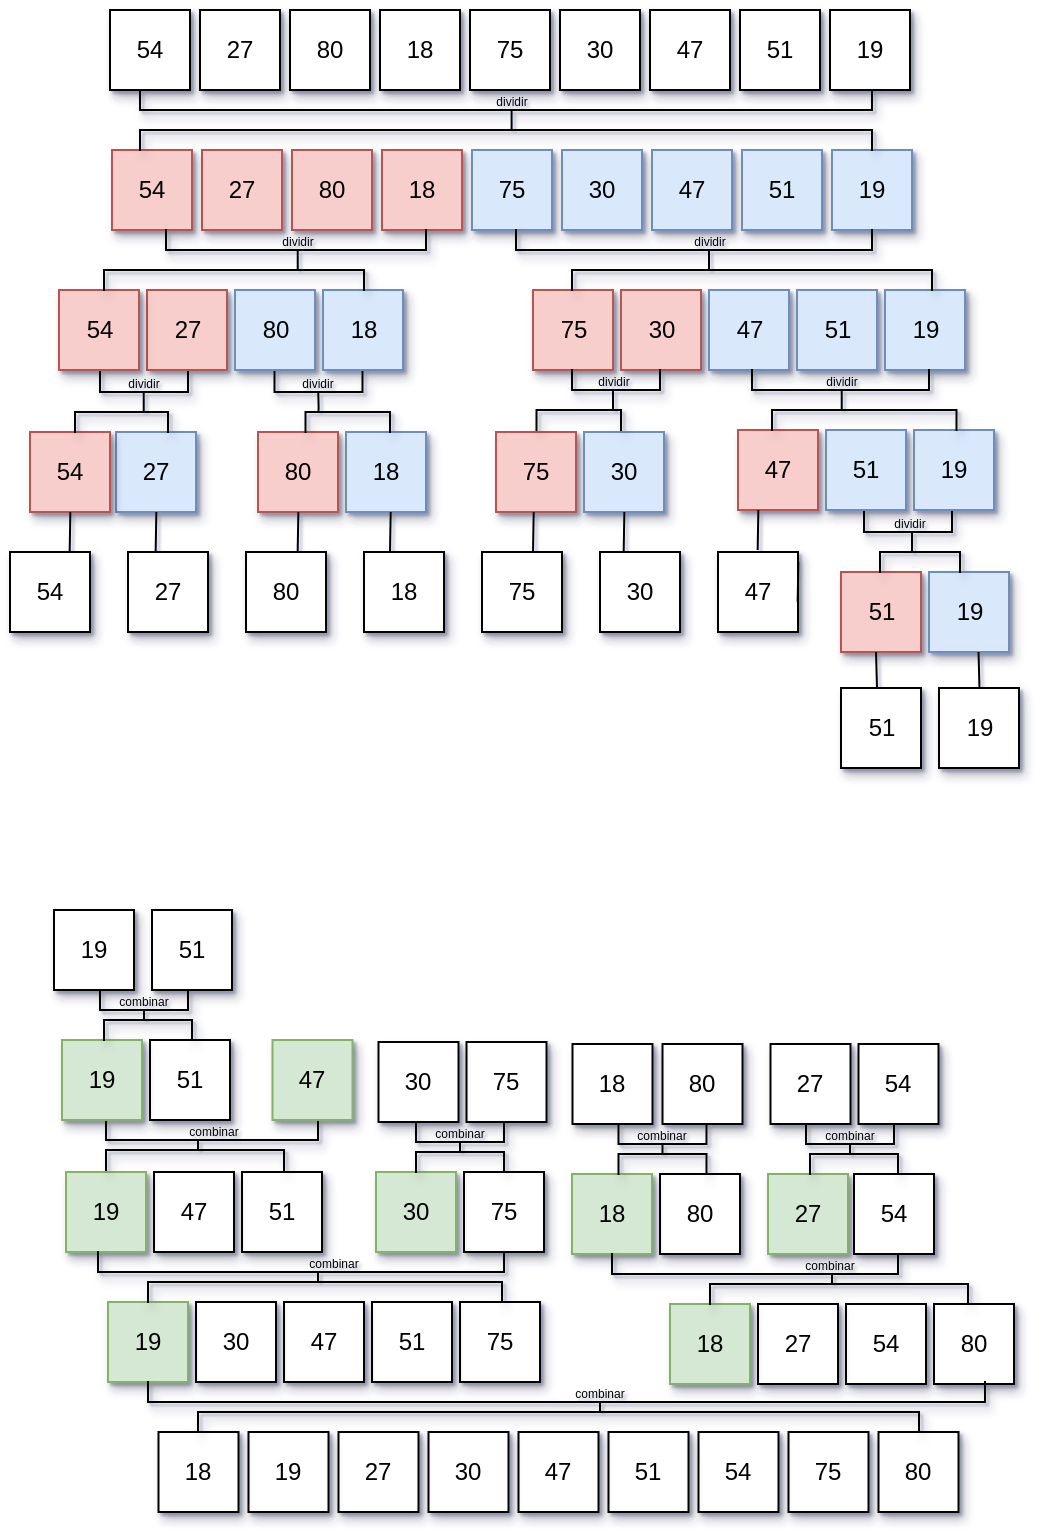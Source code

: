 <mxfile version="13.6.3" type="onedrive"><diagram id="eJiJbxk8GtWKBRoOW6E6" name="Page-1"><mxGraphModel dx="687" dy="248" grid="0" gridSize="10" guides="1" tooltips="1" connect="1" arrows="1" fold="1" page="1" pageScale="1" pageWidth="827" pageHeight="1169" math="0" shadow="1"><root><mxCell id="0"/><mxCell id="1" parent="0"/><mxCell id="0lOVkaO_61f6Fo2c_ZBi-198" value="" style="shape=partialRectangle;whiteSpace=wrap;html=1;bottom=1;right=1;left=1;top=0;fillColor=none;routingCenterX=-0.5;shadow=1;" vertex="1" parent="1"><mxGeometry x="187" y="615" width="106" height="10" as="geometry"/></mxCell><mxCell id="0lOVkaO_61f6Fo2c_ZBi-1" value="27" style="whiteSpace=wrap;html=1;aspect=fixed;fillColor=#f8cecc;strokeColor=#b85450;shadow=1;" vertex="1" parent="1"><mxGeometry x="235" y="130" width="40" height="40" as="geometry"/></mxCell><mxCell id="0lOVkaO_61f6Fo2c_ZBi-2" value="54" style="whiteSpace=wrap;html=1;aspect=fixed;fillColor=#f8cecc;strokeColor=#b85450;shadow=1;" vertex="1" parent="1"><mxGeometry x="190" y="130" width="40" height="40" as="geometry"/></mxCell><mxCell id="0lOVkaO_61f6Fo2c_ZBi-3" value="80" style="whiteSpace=wrap;html=1;aspect=fixed;fillColor=#f8cecc;strokeColor=#b85450;shadow=1;" vertex="1" parent="1"><mxGeometry x="280" y="130" width="40" height="40" as="geometry"/></mxCell><mxCell id="0lOVkaO_61f6Fo2c_ZBi-4" value="18" style="whiteSpace=wrap;html=1;aspect=fixed;fillColor=#f8cecc;strokeColor=#b85450;shadow=1;" vertex="1" parent="1"><mxGeometry x="325" y="130" width="40" height="40" as="geometry"/></mxCell><mxCell id="0lOVkaO_61f6Fo2c_ZBi-5" value="75" style="whiteSpace=wrap;html=1;aspect=fixed;fillColor=#dae8fc;strokeColor=#6c8ebf;shadow=1;" vertex="1" parent="1"><mxGeometry x="370" y="130" width="40" height="40" as="geometry"/></mxCell><mxCell id="0lOVkaO_61f6Fo2c_ZBi-6" value="30" style="whiteSpace=wrap;html=1;aspect=fixed;fillColor=#dae8fc;strokeColor=#6c8ebf;shadow=1;" vertex="1" parent="1"><mxGeometry x="415" y="130" width="40" height="40" as="geometry"/></mxCell><mxCell id="0lOVkaO_61f6Fo2c_ZBi-7" value="47" style="whiteSpace=wrap;html=1;aspect=fixed;fillColor=#dae8fc;strokeColor=#6c8ebf;shadow=1;" vertex="1" parent="1"><mxGeometry x="460" y="130" width="40" height="40" as="geometry"/></mxCell><mxCell id="0lOVkaO_61f6Fo2c_ZBi-8" value="51" style="whiteSpace=wrap;html=1;aspect=fixed;fillColor=#dae8fc;strokeColor=#6c8ebf;shadow=1;" vertex="1" parent="1"><mxGeometry x="505" y="130" width="40" height="40" as="geometry"/></mxCell><mxCell id="0lOVkaO_61f6Fo2c_ZBi-9" value="19" style="whiteSpace=wrap;html=1;aspect=fixed;fillColor=#dae8fc;strokeColor=#6c8ebf;shadow=1;" vertex="1" parent="1"><mxGeometry x="550" y="130" width="40" height="40" as="geometry"/></mxCell><mxCell id="0lOVkaO_61f6Fo2c_ZBi-11" value="27" style="whiteSpace=wrap;html=1;aspect=fixed;fillColor=#f8cecc;strokeColor=#b85450;shadow=1;" vertex="1" parent="1"><mxGeometry x="207.5" y="200" width="40" height="40" as="geometry"/></mxCell><mxCell id="0lOVkaO_61f6Fo2c_ZBi-12" value="54" style="whiteSpace=wrap;html=1;aspect=fixed;fillColor=#f8cecc;strokeColor=#b85450;shadow=1;" vertex="1" parent="1"><mxGeometry x="163.5" y="200" width="40" height="40" as="geometry"/></mxCell><mxCell id="0lOVkaO_61f6Fo2c_ZBi-13" value="80" style="whiteSpace=wrap;html=1;aspect=fixed;fillColor=#dae8fc;strokeColor=#6c8ebf;shadow=1;" vertex="1" parent="1"><mxGeometry x="251.5" y="200" width="40" height="40" as="geometry"/></mxCell><mxCell id="0lOVkaO_61f6Fo2c_ZBi-14" value="18" style="whiteSpace=wrap;html=1;aspect=fixed;fillColor=#dae8fc;strokeColor=#6c8ebf;shadow=1;" vertex="1" parent="1"><mxGeometry x="295.5" y="200" width="40" height="40" as="geometry"/></mxCell><mxCell id="0lOVkaO_61f6Fo2c_ZBi-15" value="75" style="whiteSpace=wrap;html=1;aspect=fixed;fillColor=#f8cecc;strokeColor=#b85450;shadow=1;" vertex="1" parent="1"><mxGeometry x="400.5" y="200" width="40" height="40" as="geometry"/></mxCell><mxCell id="0lOVkaO_61f6Fo2c_ZBi-16" value="30" style="whiteSpace=wrap;html=1;aspect=fixed;fillColor=#f8cecc;strokeColor=#b85450;shadow=1;" vertex="1" parent="1"><mxGeometry x="444.5" y="200" width="40" height="40" as="geometry"/></mxCell><mxCell id="0lOVkaO_61f6Fo2c_ZBi-17" value="47" style="whiteSpace=wrap;html=1;aspect=fixed;fillColor=#dae8fc;strokeColor=#6c8ebf;shadow=1;" vertex="1" parent="1"><mxGeometry x="488.5" y="200" width="40" height="40" as="geometry"/></mxCell><mxCell id="0lOVkaO_61f6Fo2c_ZBi-18" value="51" style="whiteSpace=wrap;html=1;aspect=fixed;fillColor=#dae8fc;strokeColor=#6c8ebf;shadow=1;" vertex="1" parent="1"><mxGeometry x="532.5" y="200" width="40" height="40" as="geometry"/></mxCell><mxCell id="0lOVkaO_61f6Fo2c_ZBi-19" value="19" style="whiteSpace=wrap;html=1;aspect=fixed;fillColor=#dae8fc;strokeColor=#6c8ebf;shadow=1;" vertex="1" parent="1"><mxGeometry x="576.5" y="200" width="40" height="40" as="geometry"/></mxCell><mxCell id="0lOVkaO_61f6Fo2c_ZBi-20" value="27" style="whiteSpace=wrap;html=1;aspect=fixed;fillColor=#dae8fc;strokeColor=#6c8ebf;shadow=1;" vertex="1" parent="1"><mxGeometry x="192" y="271" width="40" height="40" as="geometry"/></mxCell><mxCell id="0lOVkaO_61f6Fo2c_ZBi-21" value="54" style="whiteSpace=wrap;html=1;aspect=fixed;fillColor=#f8cecc;strokeColor=#b85450;shadow=1;" vertex="1" parent="1"><mxGeometry x="149" y="271" width="40" height="40" as="geometry"/></mxCell><mxCell id="0lOVkaO_61f6Fo2c_ZBi-22" value="80" style="whiteSpace=wrap;html=1;aspect=fixed;fillColor=#f8cecc;strokeColor=#b85450;shadow=1;" vertex="1" parent="1"><mxGeometry x="263" y="271" width="40" height="40" as="geometry"/></mxCell><mxCell id="0lOVkaO_61f6Fo2c_ZBi-23" value="18" style="whiteSpace=wrap;html=1;aspect=fixed;fillColor=#dae8fc;strokeColor=#6c8ebf;shadow=1;" vertex="1" parent="1"><mxGeometry x="307" y="271" width="40" height="40" as="geometry"/></mxCell><mxCell id="0lOVkaO_61f6Fo2c_ZBi-24" value="75" style="whiteSpace=wrap;html=1;aspect=fixed;fillColor=#f8cecc;strokeColor=#b85450;shadow=1;" vertex="1" parent="1"><mxGeometry x="382" y="271" width="40" height="40" as="geometry"/></mxCell><mxCell id="0lOVkaO_61f6Fo2c_ZBi-25" value="30" style="whiteSpace=wrap;html=1;aspect=fixed;fillColor=#dae8fc;strokeColor=#6c8ebf;shadow=1;" vertex="1" parent="1"><mxGeometry x="426" y="271" width="40" height="40" as="geometry"/></mxCell><mxCell id="0lOVkaO_61f6Fo2c_ZBi-31" value="47" style="whiteSpace=wrap;html=1;aspect=fixed;fillColor=#f8cecc;strokeColor=#b85450;shadow=1;" vertex="1" parent="1"><mxGeometry x="503" y="270" width="40" height="40" as="geometry"/></mxCell><mxCell id="0lOVkaO_61f6Fo2c_ZBi-32" value="51" style="whiteSpace=wrap;html=1;aspect=fixed;fillColor=#dae8fc;strokeColor=#6c8ebf;shadow=1;" vertex="1" parent="1"><mxGeometry x="547" y="270" width="40" height="40" as="geometry"/></mxCell><mxCell id="0lOVkaO_61f6Fo2c_ZBi-33" value="19" style="whiteSpace=wrap;html=1;aspect=fixed;fillColor=#dae8fc;strokeColor=#6c8ebf;shadow=1;" vertex="1" parent="1"><mxGeometry x="591" y="270" width="40" height="40" as="geometry"/></mxCell><mxCell id="0lOVkaO_61f6Fo2c_ZBi-34" value="27" style="whiteSpace=wrap;html=1;aspect=fixed;shadow=1;" vertex="1" parent="1"><mxGeometry x="198" y="331" width="40" height="40" as="geometry"/></mxCell><mxCell id="0lOVkaO_61f6Fo2c_ZBi-35" value="54" style="whiteSpace=wrap;html=1;aspect=fixed;shadow=1;" vertex="1" parent="1"><mxGeometry x="139" y="331" width="40" height="40" as="geometry"/></mxCell><mxCell id="0lOVkaO_61f6Fo2c_ZBi-36" value="80" style="whiteSpace=wrap;html=1;aspect=fixed;shadow=1;" vertex="1" parent="1"><mxGeometry x="257" y="331" width="40" height="40" as="geometry"/></mxCell><mxCell id="0lOVkaO_61f6Fo2c_ZBi-37" value="18" style="whiteSpace=wrap;html=1;aspect=fixed;shadow=1;" vertex="1" parent="1"><mxGeometry x="316" y="331" width="40" height="40" as="geometry"/></mxCell><mxCell id="0lOVkaO_61f6Fo2c_ZBi-38" value="75" style="whiteSpace=wrap;html=1;aspect=fixed;shadow=1;" vertex="1" parent="1"><mxGeometry x="375" y="331" width="40" height="40" as="geometry"/></mxCell><mxCell id="0lOVkaO_61f6Fo2c_ZBi-39" value="30" style="whiteSpace=wrap;html=1;aspect=fixed;shadow=1;" vertex="1" parent="1"><mxGeometry x="434" y="331" width="40" height="40" as="geometry"/></mxCell><mxCell id="0lOVkaO_61f6Fo2c_ZBi-40" value="47" style="whiteSpace=wrap;html=1;aspect=fixed;shadow=1;" vertex="1" parent="1"><mxGeometry x="493" y="331" width="40" height="40" as="geometry"/></mxCell><mxCell id="0lOVkaO_61f6Fo2c_ZBi-41" value="51" style="whiteSpace=wrap;html=1;aspect=fixed;fillColor=#f8cecc;strokeColor=#b85450;shadow=1;" vertex="1" parent="1"><mxGeometry x="554.5" y="341" width="40" height="40" as="geometry"/></mxCell><mxCell id="0lOVkaO_61f6Fo2c_ZBi-42" value="19" style="whiteSpace=wrap;html=1;aspect=fixed;fillColor=#dae8fc;strokeColor=#6c8ebf;shadow=1;" vertex="1" parent="1"><mxGeometry x="598.5" y="341" width="40" height="40" as="geometry"/></mxCell><mxCell id="0lOVkaO_61f6Fo2c_ZBi-43" value="51" style="whiteSpace=wrap;html=1;aspect=fixed;shadow=1;" vertex="1" parent="1"><mxGeometry x="554.5" y="399" width="40" height="40" as="geometry"/></mxCell><mxCell id="0lOVkaO_61f6Fo2c_ZBi-44" value="19" style="whiteSpace=wrap;html=1;aspect=fixed;shadow=1;" vertex="1" parent="1"><mxGeometry x="603.5" y="399" width="40" height="40" as="geometry"/></mxCell><mxCell id="0lOVkaO_61f6Fo2c_ZBi-45" value="27" style="whiteSpace=wrap;html=1;aspect=fixed;shadow=1;" vertex="1" parent="1"><mxGeometry x="234" y="60" width="40" height="40" as="geometry"/></mxCell><mxCell id="0lOVkaO_61f6Fo2c_ZBi-46" value="54" style="whiteSpace=wrap;html=1;aspect=fixed;shadow=1;" vertex="1" parent="1"><mxGeometry x="189" y="60" width="40" height="40" as="geometry"/></mxCell><mxCell id="0lOVkaO_61f6Fo2c_ZBi-47" value="80" style="whiteSpace=wrap;html=1;aspect=fixed;shadow=1;" vertex="1" parent="1"><mxGeometry x="279" y="60" width="40" height="40" as="geometry"/></mxCell><mxCell id="0lOVkaO_61f6Fo2c_ZBi-48" value="18" style="whiteSpace=wrap;html=1;aspect=fixed;shadow=1;" vertex="1" parent="1"><mxGeometry x="324" y="60" width="40" height="40" as="geometry"/></mxCell><mxCell id="0lOVkaO_61f6Fo2c_ZBi-49" value="75" style="whiteSpace=wrap;html=1;aspect=fixed;shadow=1;" vertex="1" parent="1"><mxGeometry x="369" y="60" width="40" height="40" as="geometry"/></mxCell><mxCell id="0lOVkaO_61f6Fo2c_ZBi-50" value="30" style="whiteSpace=wrap;html=1;aspect=fixed;shadow=1;" vertex="1" parent="1"><mxGeometry x="414" y="60" width="40" height="40" as="geometry"/></mxCell><mxCell id="0lOVkaO_61f6Fo2c_ZBi-51" value="47" style="whiteSpace=wrap;html=1;aspect=fixed;shadow=1;" vertex="1" parent="1"><mxGeometry x="459" y="60" width="40" height="40" as="geometry"/></mxCell><mxCell id="0lOVkaO_61f6Fo2c_ZBi-52" value="51" style="whiteSpace=wrap;html=1;aspect=fixed;shadow=1;" vertex="1" parent="1"><mxGeometry x="504" y="60" width="40" height="40" as="geometry"/></mxCell><mxCell id="0lOVkaO_61f6Fo2c_ZBi-53" value="19" style="whiteSpace=wrap;html=1;aspect=fixed;shadow=1;" vertex="1" parent="1"><mxGeometry x="549" y="60" width="40" height="40" as="geometry"/></mxCell><mxCell id="0lOVkaO_61f6Fo2c_ZBi-54" value="" style="shape=partialRectangle;whiteSpace=wrap;html=1;bottom=1;right=1;left=1;top=0;fillColor=none;routingCenterX=-0.5;shadow=1;" vertex="1" parent="1"><mxGeometry x="217" y="170" width="130" height="10" as="geometry"/></mxCell><mxCell id="0lOVkaO_61f6Fo2c_ZBi-55" value="" style="shape=partialRectangle;whiteSpace=wrap;html=1;bottom=1;right=1;left=1;top=0;fillColor=none;routingCenterX=-0.5;shadow=1;direction=west;" vertex="1" parent="1"><mxGeometry x="186" y="190" width="130" height="10" as="geometry"/></mxCell><mxCell id="0lOVkaO_61f6Fo2c_ZBi-56" value="" style="shape=partialRectangle;whiteSpace=wrap;html=1;bottom=1;right=1;left=1;top=0;fillColor=none;routingCenterX=-0.5;shadow=1;" vertex="1" parent="1"><mxGeometry x="392" y="170" width="178" height="10" as="geometry"/></mxCell><mxCell id="0lOVkaO_61f6Fo2c_ZBi-57" value="" style="shape=partialRectangle;whiteSpace=wrap;html=1;bottom=1;right=1;left=1;top=0;fillColor=none;routingCenterX=-0.5;shadow=1;direction=west;" vertex="1" parent="1"><mxGeometry x="420" y="190" width="180" height="10" as="geometry"/></mxCell><mxCell id="0lOVkaO_61f6Fo2c_ZBi-58" value="" style="shape=partialRectangle;whiteSpace=wrap;html=1;bottom=1;right=1;left=1;top=0;fillColor=none;routingCenterX=-0.5;shadow=1;" vertex="1" parent="1"><mxGeometry x="184" y="241" width="44" height="10" as="geometry"/></mxCell><mxCell id="0lOVkaO_61f6Fo2c_ZBi-59" value="" style="shape=partialRectangle;whiteSpace=wrap;html=1;bottom=1;right=1;left=1;top=0;fillColor=none;routingCenterX=-0.5;shadow=1;direction=west;" vertex="1" parent="1"><mxGeometry x="171.5" y="261" width="46.5" height="10" as="geometry"/></mxCell><mxCell id="0lOVkaO_61f6Fo2c_ZBi-61" value="" style="shape=partialRectangle;whiteSpace=wrap;html=1;bottom=1;right=1;left=1;top=0;fillColor=none;routingCenterX=-0.5;shadow=1;" vertex="1" parent="1"><mxGeometry x="271.25" y="241" width="44" height="10" as="geometry"/></mxCell><mxCell id="0lOVkaO_61f6Fo2c_ZBi-62" value="" style="shape=partialRectangle;whiteSpace=wrap;html=1;bottom=1;right=1;left=1;top=0;fillColor=none;routingCenterX=-0.5;shadow=1;direction=west;" vertex="1" parent="1"><mxGeometry x="286.75" y="261" width="42.25" height="10" as="geometry"/></mxCell><mxCell id="0lOVkaO_61f6Fo2c_ZBi-63" value="" style="shape=partialRectangle;whiteSpace=wrap;html=1;bottom=1;right=1;left=1;top=0;fillColor=none;routingCenterX=-0.5;shadow=1;" vertex="1" parent="1"><mxGeometry x="420" y="240" width="44" height="10" as="geometry"/></mxCell><mxCell id="0lOVkaO_61f6Fo2c_ZBi-64" value="" style="shape=partialRectangle;whiteSpace=wrap;html=1;bottom=1;right=1;left=1;top=0;fillColor=none;routingCenterX=-0.5;shadow=1;direction=west;" vertex="1" parent="1"><mxGeometry x="402.25" y="260" width="42.25" height="10" as="geometry"/></mxCell><mxCell id="0lOVkaO_61f6Fo2c_ZBi-65" value="" style="shape=partialRectangle;whiteSpace=wrap;html=1;bottom=1;right=1;left=1;top=0;fillColor=none;routingCenterX=-0.5;shadow=1;" vertex="1" parent="1"><mxGeometry x="510" y="240" width="88.5" height="10" as="geometry"/></mxCell><mxCell id="0lOVkaO_61f6Fo2c_ZBi-66" value="" style="shape=partialRectangle;whiteSpace=wrap;html=1;bottom=1;right=1;left=1;top=0;fillColor=none;routingCenterX=-0.5;shadow=1;direction=west;" vertex="1" parent="1"><mxGeometry x="520" y="260" width="92.25" height="10" as="geometry"/></mxCell><mxCell id="0lOVkaO_61f6Fo2c_ZBi-67" value="" style="endArrow=none;html=1;" edge="1" parent="1"><mxGeometry width="50" height="50" relative="1" as="geometry"><mxPoint x="293.11" y="261" as="sourcePoint"/><mxPoint x="293.11" y="251" as="targetPoint"/><Array as="points"><mxPoint x="293.37" y="260"/></Array></mxGeometry></mxCell><mxCell id="0lOVkaO_61f6Fo2c_ZBi-68" value="" style="endArrow=none;html=1;" edge="1" parent="1"><mxGeometry width="50" height="50" relative="1" as="geometry"><mxPoint x="205.86" y="261" as="sourcePoint"/><mxPoint x="205.86" y="251" as="targetPoint"/></mxGeometry></mxCell><mxCell id="0lOVkaO_61f6Fo2c_ZBi-69" value="" style="endArrow=none;html=1;" edge="1" parent="1"><mxGeometry width="50" height="50" relative="1" as="geometry"><mxPoint x="282.86" y="190" as="sourcePoint"/><mxPoint x="282.86" y="180" as="targetPoint"/></mxGeometry></mxCell><mxCell id="0lOVkaO_61f6Fo2c_ZBi-70" value="" style="endArrow=none;html=1;" edge="1" parent="1"><mxGeometry width="50" height="50" relative="1" as="geometry"><mxPoint x="488.5" y="190" as="sourcePoint"/><mxPoint x="488.5" y="180" as="targetPoint"/></mxGeometry></mxCell><mxCell id="0lOVkaO_61f6Fo2c_ZBi-71" value="" style="endArrow=none;html=1;" edge="1" parent="1"><mxGeometry width="50" height="50" relative="1" as="geometry"><mxPoint x="440.5" y="260" as="sourcePoint"/><mxPoint x="440.5" y="250" as="targetPoint"/></mxGeometry></mxCell><mxCell id="0lOVkaO_61f6Fo2c_ZBi-72" value="" style="endArrow=none;html=1;" edge="1" parent="1"><mxGeometry width="50" height="50" relative="1" as="geometry"><mxPoint x="554.86" y="260" as="sourcePoint"/><mxPoint x="554.86" y="250" as="targetPoint"/></mxGeometry></mxCell><mxCell id="0lOVkaO_61f6Fo2c_ZBi-75" value="" style="endArrow=none;html=1;" edge="1" parent="1"><mxGeometry width="50" height="50" relative="1" as="geometry"><mxPoint x="445.83" y="331" as="sourcePoint"/><mxPoint x="446.18" y="311" as="targetPoint"/></mxGeometry></mxCell><mxCell id="0lOVkaO_61f6Fo2c_ZBi-76" value="" style="endArrow=none;html=1;" edge="1" parent="1"><mxGeometry width="50" height="50" relative="1" as="geometry"><mxPoint x="512.83" y="330" as="sourcePoint"/><mxPoint x="513.18" y="310" as="targetPoint"/></mxGeometry></mxCell><mxCell id="0lOVkaO_61f6Fo2c_ZBi-77" value="" style="endArrow=none;html=1;entryX=0.438;entryY=1;entryDx=0;entryDy=0;entryPerimeter=0;" edge="1" parent="1" target="0lOVkaO_61f6Fo2c_ZBi-41"><mxGeometry width="50" height="50" relative="1" as="geometry"><mxPoint x="572.5" y="399" as="sourcePoint"/><mxPoint x="572" y="391" as="targetPoint"/></mxGeometry></mxCell><mxCell id="0lOVkaO_61f6Fo2c_ZBi-78" value="" style="endArrow=none;html=1;entryX=0.438;entryY=1;entryDx=0;entryDy=0;entryPerimeter=0;" edge="1" parent="1"><mxGeometry width="50" height="50" relative="1" as="geometry"><mxPoint x="623.74" y="399" as="sourcePoint"/><mxPoint x="623.26" y="381.0" as="targetPoint"/></mxGeometry></mxCell><mxCell id="0lOVkaO_61f6Fo2c_ZBi-79" value="" style="endArrow=none;html=1;" edge="1" parent="1"><mxGeometry width="50" height="50" relative="1" as="geometry"><mxPoint x="400.5" y="331" as="sourcePoint"/><mxPoint x="400.85" y="311" as="targetPoint"/></mxGeometry></mxCell><mxCell id="0lOVkaO_61f6Fo2c_ZBi-80" value="" style="endArrow=none;html=1;" edge="1" parent="1"><mxGeometry width="50" height="50" relative="1" as="geometry"><mxPoint x="532.83" y="356" as="sourcePoint"/><mxPoint x="533.18" y="336" as="targetPoint"/></mxGeometry></mxCell><mxCell id="0lOVkaO_61f6Fo2c_ZBi-81" value="" style="endArrow=none;html=1;" edge="1" parent="1"><mxGeometry width="50" height="50" relative="1" as="geometry"><mxPoint x="329.0" y="331" as="sourcePoint"/><mxPoint x="329.35" y="311" as="targetPoint"/></mxGeometry></mxCell><mxCell id="0lOVkaO_61f6Fo2c_ZBi-82" value="" style="endArrow=none;html=1;" edge="1" parent="1"><mxGeometry width="50" height="50" relative="1" as="geometry"><mxPoint x="282.83" y="331" as="sourcePoint"/><mxPoint x="283.18" y="311" as="targetPoint"/></mxGeometry></mxCell><mxCell id="0lOVkaO_61f6Fo2c_ZBi-83" value="" style="endArrow=none;html=1;" edge="1" parent="1"><mxGeometry width="50" height="50" relative="1" as="geometry"><mxPoint x="211.82" y="331" as="sourcePoint"/><mxPoint x="212.17" y="311" as="targetPoint"/></mxGeometry></mxCell><mxCell id="0lOVkaO_61f6Fo2c_ZBi-84" value="" style="endArrow=none;html=1;" edge="1" parent="1"><mxGeometry width="50" height="50" relative="1" as="geometry"><mxPoint x="168.83" y="331" as="sourcePoint"/><mxPoint x="169.18" y="311" as="targetPoint"/></mxGeometry></mxCell><mxCell id="0lOVkaO_61f6Fo2c_ZBi-85" value="&lt;font style=&quot;font-size: 6px&quot;&gt;dividir&lt;/font&gt;" style="text;html=1;strokeColor=none;fillColor=none;align=center;verticalAlign=middle;whiteSpace=wrap;rounded=0;shadow=1;" vertex="1" parent="1"><mxGeometry x="263" y="164" width="40" height="20" as="geometry"/></mxCell><mxCell id="0lOVkaO_61f6Fo2c_ZBi-87" value="&lt;font style=&quot;font-size: 6px&quot;&gt;dividir&lt;/font&gt;" style="text;html=1;strokeColor=none;fillColor=none;align=center;verticalAlign=middle;whiteSpace=wrap;rounded=0;shadow=1;" vertex="1" parent="1"><mxGeometry x="469" y="164" width="40" height="20" as="geometry"/></mxCell><mxCell id="0lOVkaO_61f6Fo2c_ZBi-88" value="&lt;font style=&quot;font-size: 6px&quot;&gt;dividir&lt;/font&gt;" style="text;html=1;strokeColor=none;fillColor=none;align=center;verticalAlign=middle;whiteSpace=wrap;rounded=0;shadow=1;" vertex="1" parent="1"><mxGeometry x="186" y="235" width="40" height="20" as="geometry"/></mxCell><mxCell id="0lOVkaO_61f6Fo2c_ZBi-89" value="&lt;font style=&quot;font-size: 6px&quot;&gt;dividir&lt;/font&gt;" style="text;html=1;strokeColor=none;fillColor=none;align=center;verticalAlign=middle;whiteSpace=wrap;rounded=0;shadow=1;" vertex="1" parent="1"><mxGeometry x="273" y="235" width="40" height="20" as="geometry"/></mxCell><mxCell id="0lOVkaO_61f6Fo2c_ZBi-90" value="&lt;font style=&quot;font-size: 6px&quot;&gt;dividir&lt;/font&gt;" style="text;html=1;strokeColor=none;fillColor=none;align=center;verticalAlign=middle;whiteSpace=wrap;rounded=0;shadow=1;" vertex="1" parent="1"><mxGeometry x="421" y="234" width="40" height="20" as="geometry"/></mxCell><mxCell id="0lOVkaO_61f6Fo2c_ZBi-91" value="&lt;font style=&quot;font-size: 6px&quot;&gt;dividir&lt;/font&gt;" style="text;html=1;strokeColor=none;fillColor=none;align=center;verticalAlign=middle;whiteSpace=wrap;rounded=0;shadow=1;" vertex="1" parent="1"><mxGeometry x="535" y="234" width="40" height="20" as="geometry"/></mxCell><mxCell id="0lOVkaO_61f6Fo2c_ZBi-92" value="" style="shape=partialRectangle;whiteSpace=wrap;html=1;bottom=1;right=1;left=1;top=0;fillColor=none;routingCenterX=-0.5;shadow=1;" vertex="1" parent="1"><mxGeometry x="566" y="311" width="44" height="10" as="geometry"/></mxCell><mxCell id="0lOVkaO_61f6Fo2c_ZBi-93" value="" style="shape=partialRectangle;whiteSpace=wrap;html=1;bottom=1;right=1;left=1;top=0;fillColor=none;routingCenterX=-0.5;shadow=1;direction=west;" vertex="1" parent="1"><mxGeometry x="574" y="331" width="40" height="10" as="geometry"/></mxCell><mxCell id="0lOVkaO_61f6Fo2c_ZBi-95" value="&lt;font style=&quot;font-size: 6px&quot;&gt;dividir&lt;/font&gt;" style="text;html=1;strokeColor=none;fillColor=none;align=center;verticalAlign=middle;whiteSpace=wrap;rounded=0;shadow=1;" vertex="1" parent="1"><mxGeometry x="568.5" y="305" width="40" height="20" as="geometry"/></mxCell><mxCell id="0lOVkaO_61f6Fo2c_ZBi-96" value="" style="endArrow=none;html=1;" edge="1" parent="1"><mxGeometry width="50" height="50" relative="1" as="geometry"><mxPoint x="590" y="331" as="sourcePoint"/><mxPoint x="590" y="321" as="targetPoint"/></mxGeometry></mxCell><mxCell id="0lOVkaO_61f6Fo2c_ZBi-97" value="" style="shape=partialRectangle;whiteSpace=wrap;html=1;bottom=1;right=1;left=1;top=0;fillColor=none;routingCenterX=-0.5;shadow=1;" vertex="1" parent="1"><mxGeometry x="204" y="100" width="366" height="10" as="geometry"/></mxCell><mxCell id="0lOVkaO_61f6Fo2c_ZBi-98" value="" style="shape=partialRectangle;whiteSpace=wrap;html=1;bottom=1;right=1;left=1;top=0;fillColor=none;routingCenterX=-0.5;shadow=1;direction=west;" vertex="1" parent="1"><mxGeometry x="204" y="120" width="366" height="10" as="geometry"/></mxCell><mxCell id="0lOVkaO_61f6Fo2c_ZBi-99" value="" style="endArrow=none;html=1;" edge="1" parent="1"><mxGeometry width="50" height="50" relative="1" as="geometry"><mxPoint x="389.8" y="120" as="sourcePoint"/><mxPoint x="389.8" y="110" as="targetPoint"/></mxGeometry></mxCell><mxCell id="0lOVkaO_61f6Fo2c_ZBi-100" value="&lt;font style=&quot;font-size: 6px&quot;&gt;dividir&lt;/font&gt;" style="text;html=1;strokeColor=none;fillColor=none;align=center;verticalAlign=middle;whiteSpace=wrap;rounded=0;shadow=1;" vertex="1" parent="1"><mxGeometry x="370" y="94" width="40" height="20" as="geometry"/></mxCell><mxCell id="0lOVkaO_61f6Fo2c_ZBi-101" value="75" style="whiteSpace=wrap;html=1;aspect=fixed;shadow=1;rotation=0;" vertex="1" parent="1"><mxGeometry x="528.25" y="771" width="40" height="40" as="geometry"/></mxCell><mxCell id="0lOVkaO_61f6Fo2c_ZBi-102" value="80" style="whiteSpace=wrap;html=1;aspect=fixed;shadow=1;rotation=0;" vertex="1" parent="1"><mxGeometry x="573.25" y="771" width="40" height="40" as="geometry"/></mxCell><mxCell id="0lOVkaO_61f6Fo2c_ZBi-103" value="54" style="whiteSpace=wrap;html=1;aspect=fixed;shadow=1;rotation=0;" vertex="1" parent="1"><mxGeometry x="483.25" y="771" width="40" height="40" as="geometry"/></mxCell><mxCell id="0lOVkaO_61f6Fo2c_ZBi-104" value="51" style="whiteSpace=wrap;html=1;aspect=fixed;shadow=1;rotation=0;" vertex="1" parent="1"><mxGeometry x="438.25" y="771" width="40" height="40" as="geometry"/></mxCell><mxCell id="0lOVkaO_61f6Fo2c_ZBi-105" value="47" style="whiteSpace=wrap;html=1;aspect=fixed;shadow=1;rotation=0;" vertex="1" parent="1"><mxGeometry x="393.25" y="771" width="40" height="40" as="geometry"/></mxCell><mxCell id="0lOVkaO_61f6Fo2c_ZBi-106" value="30" style="whiteSpace=wrap;html=1;aspect=fixed;shadow=1;rotation=0;" vertex="1" parent="1"><mxGeometry x="348.25" y="771" width="40" height="40" as="geometry"/></mxCell><mxCell id="0lOVkaO_61f6Fo2c_ZBi-107" value="27" style="whiteSpace=wrap;html=1;aspect=fixed;shadow=1;rotation=0;" vertex="1" parent="1"><mxGeometry x="303.25" y="771" width="40" height="40" as="geometry"/></mxCell><mxCell id="0lOVkaO_61f6Fo2c_ZBi-108" value="19" style="whiteSpace=wrap;html=1;aspect=fixed;shadow=1;rotation=0;" vertex="1" parent="1"><mxGeometry x="258.25" y="771" width="40" height="40" as="geometry"/></mxCell><mxCell id="0lOVkaO_61f6Fo2c_ZBi-109" value="18" style="whiteSpace=wrap;html=1;aspect=fixed;shadow=1;rotation=0;" vertex="1" parent="1"><mxGeometry x="213.25" y="771" width="40" height="40" as="geometry"/></mxCell><mxCell id="0lOVkaO_61f6Fo2c_ZBi-110" value="54" style="whiteSpace=wrap;html=1;aspect=fixed;shadow=1;rotation=0;" vertex="1" parent="1"><mxGeometry x="557" y="707" width="40" height="40" as="geometry"/></mxCell><mxCell id="0lOVkaO_61f6Fo2c_ZBi-111" value="80" style="whiteSpace=wrap;html=1;aspect=fixed;shadow=1;rotation=0;" vertex="1" parent="1"><mxGeometry x="601" y="707" width="40" height="40" as="geometry"/></mxCell><mxCell id="0lOVkaO_61f6Fo2c_ZBi-112" value="27" style="whiteSpace=wrap;html=1;aspect=fixed;shadow=1;rotation=0;" vertex="1" parent="1"><mxGeometry x="513" y="707" width="40" height="40" as="geometry"/></mxCell><mxCell id="0lOVkaO_61f6Fo2c_ZBi-113" value="18" style="whiteSpace=wrap;html=1;aspect=fixed;shadow=1;rotation=0;fillColor=#d5e8d4;strokeColor=#82b366;" vertex="1" parent="1"><mxGeometry x="469" y="707" width="40" height="40" as="geometry"/></mxCell><mxCell id="0lOVkaO_61f6Fo2c_ZBi-114" value="75" style="whiteSpace=wrap;html=1;aspect=fixed;shadow=1;rotation=0;" vertex="1" parent="1"><mxGeometry x="364" y="706" width="40" height="40" as="geometry"/></mxCell><mxCell id="0lOVkaO_61f6Fo2c_ZBi-115" value="51" style="whiteSpace=wrap;html=1;aspect=fixed;shadow=1;rotation=0;" vertex="1" parent="1"><mxGeometry x="320" y="706" width="40" height="40" as="geometry"/></mxCell><mxCell id="0lOVkaO_61f6Fo2c_ZBi-116" value="47" style="whiteSpace=wrap;html=1;aspect=fixed;shadow=1;rotation=0;" vertex="1" parent="1"><mxGeometry x="276" y="706" width="40" height="40" as="geometry"/></mxCell><mxCell id="0lOVkaO_61f6Fo2c_ZBi-117" value="30" style="whiteSpace=wrap;html=1;aspect=fixed;shadow=1;rotation=0;" vertex="1" parent="1"><mxGeometry x="232" y="706" width="40" height="40" as="geometry"/></mxCell><mxCell id="0lOVkaO_61f6Fo2c_ZBi-118" value="19" style="whiteSpace=wrap;html=1;aspect=fixed;shadow=1;rotation=0;fillColor=#d5e8d4;strokeColor=#82b366;" vertex="1" parent="1"><mxGeometry x="188" y="706" width="40" height="40" as="geometry"/></mxCell><mxCell id="0lOVkaO_61f6Fo2c_ZBi-119" value="27" style="whiteSpace=wrap;html=1;aspect=fixed;shadow=1;rotation=0;fillColor=#d5e8d4;strokeColor=#82b366;" vertex="1" parent="1"><mxGeometry x="518" y="642" width="40" height="40" as="geometry"/></mxCell><mxCell id="0lOVkaO_61f6Fo2c_ZBi-120" value="54" style="whiteSpace=wrap;html=1;aspect=fixed;shadow=1;rotation=0;" vertex="1" parent="1"><mxGeometry x="561" y="642" width="40" height="40" as="geometry"/></mxCell><mxCell id="0lOVkaO_61f6Fo2c_ZBi-121" value="80" style="whiteSpace=wrap;html=1;aspect=fixed;shadow=1;rotation=0;" vertex="1" parent="1"><mxGeometry x="464" y="642" width="40" height="40" as="geometry"/></mxCell><mxCell id="0lOVkaO_61f6Fo2c_ZBi-122" value="18" style="whiteSpace=wrap;html=1;aspect=fixed;shadow=1;rotation=0;fillColor=#d5e8d4;strokeColor=#82b366;" vertex="1" parent="1"><mxGeometry x="420" y="642" width="40" height="40" as="geometry"/></mxCell><mxCell id="0lOVkaO_61f6Fo2c_ZBi-123" value="75" style="whiteSpace=wrap;html=1;aspect=fixed;shadow=1;rotation=0;" vertex="1" parent="1"><mxGeometry x="366" y="641" width="40" height="40" as="geometry"/></mxCell><mxCell id="0lOVkaO_61f6Fo2c_ZBi-124" value="30" style="whiteSpace=wrap;html=1;aspect=fixed;shadow=1;rotation=0;fillColor=#d5e8d4;strokeColor=#82b366;" vertex="1" parent="1"><mxGeometry x="322" y="641" width="40" height="40" as="geometry"/></mxCell><mxCell id="0lOVkaO_61f6Fo2c_ZBi-125" value="51" style="whiteSpace=wrap;html=1;aspect=fixed;shadow=1;rotation=0;" vertex="1" parent="1"><mxGeometry x="255" y="641" width="40" height="40" as="geometry"/></mxCell><mxCell id="0lOVkaO_61f6Fo2c_ZBi-126" value="47" style="whiteSpace=wrap;html=1;aspect=fixed;shadow=1;rotation=0;" vertex="1" parent="1"><mxGeometry x="211" y="641" width="40" height="40" as="geometry"/></mxCell><mxCell id="0lOVkaO_61f6Fo2c_ZBi-127" value="19" style="whiteSpace=wrap;html=1;aspect=fixed;shadow=1;rotation=0;fillColor=#d5e8d4;strokeColor=#82b366;" vertex="1" parent="1"><mxGeometry x="167" y="641" width="40" height="40" as="geometry"/></mxCell><mxCell id="0lOVkaO_61f6Fo2c_ZBi-128" value="27" style="whiteSpace=wrap;html=1;aspect=fixed;shadow=1;rotation=0;" vertex="1" parent="1"><mxGeometry x="519.25" y="577" width="40" height="40" as="geometry"/></mxCell><mxCell id="0lOVkaO_61f6Fo2c_ZBi-129" value="54" style="whiteSpace=wrap;html=1;aspect=fixed;shadow=1;rotation=0;" vertex="1" parent="1"><mxGeometry x="563.25" y="577" width="40" height="40" as="geometry"/></mxCell><mxCell id="0lOVkaO_61f6Fo2c_ZBi-130" value="80" style="whiteSpace=wrap;html=1;aspect=fixed;shadow=1;rotation=0;" vertex="1" parent="1"><mxGeometry x="465.25" y="577" width="40" height="40" as="geometry"/></mxCell><mxCell id="0lOVkaO_61f6Fo2c_ZBi-131" value="18" style="whiteSpace=wrap;html=1;aspect=fixed;shadow=1;rotation=0;" vertex="1" parent="1"><mxGeometry x="420.25" y="577" width="40" height="40" as="geometry"/></mxCell><mxCell id="0lOVkaO_61f6Fo2c_ZBi-132" value="75" style="whiteSpace=wrap;html=1;aspect=fixed;shadow=1;rotation=0;direction=south;" vertex="1" parent="1"><mxGeometry x="367.25" y="576" width="40" height="40" as="geometry"/></mxCell><mxCell id="0lOVkaO_61f6Fo2c_ZBi-133" value="30" style="whiteSpace=wrap;html=1;aspect=fixed;shadow=1;rotation=0;" vertex="1" parent="1"><mxGeometry x="323.25" y="576" width="40" height="40" as="geometry"/></mxCell><mxCell id="0lOVkaO_61f6Fo2c_ZBi-134" value="47" style="whiteSpace=wrap;html=1;aspect=fixed;shadow=1;rotation=0;direction=west;fillColor=#d5e8d4;strokeColor=#82b366;" vertex="1" parent="1"><mxGeometry x="270.25" y="575" width="40" height="40" as="geometry"/></mxCell><mxCell id="0lOVkaO_61f6Fo2c_ZBi-135" value="51" style="whiteSpace=wrap;html=1;aspect=fixed;shadow=1;rotation=0;" vertex="1" parent="1"><mxGeometry x="209" y="575" width="40" height="40" as="geometry"/></mxCell><mxCell id="0lOVkaO_61f6Fo2c_ZBi-136" value="19" style="whiteSpace=wrap;html=1;aspect=fixed;shadow=1;rotation=0;fillColor=#d5e8d4;strokeColor=#82b366;" vertex="1" parent="1"><mxGeometry x="165" y="575" width="40" height="40" as="geometry"/></mxCell><mxCell id="0lOVkaO_61f6Fo2c_ZBi-137" value="51" style="whiteSpace=wrap;html=1;aspect=fixed;shadow=1;rotation=0;" vertex="1" parent="1"><mxGeometry x="210" y="510" width="40" height="40" as="geometry"/></mxCell><mxCell id="0lOVkaO_61f6Fo2c_ZBi-138" value="19" style="whiteSpace=wrap;html=1;aspect=fixed;shadow=1;rotation=0;direction=east;" vertex="1" parent="1"><mxGeometry x="161" y="510" width="40" height="40" as="geometry"/></mxCell><mxCell id="0lOVkaO_61f6Fo2c_ZBi-178" value="&lt;span style=&quot;font-size: 6px&quot;&gt;combinar&lt;/span&gt;" style="text;html=1;align=center;verticalAlign=middle;whiteSpace=wrap;rounded=0;shadow=1;rotation=0;" vertex="1" parent="1"><mxGeometry x="186" y="544" width="40" height="20" as="geometry"/></mxCell><mxCell id="0lOVkaO_61f6Fo2c_ZBi-193" value="" style="shape=partialRectangle;whiteSpace=wrap;html=1;bottom=1;right=1;left=1;top=0;fillColor=none;routingCenterX=-0.5;shadow=1;" vertex="1" parent="1"><mxGeometry x="184" y="550" width="44" height="10" as="geometry"/></mxCell><mxCell id="0lOVkaO_61f6Fo2c_ZBi-194" value="" style="shape=partialRectangle;whiteSpace=wrap;html=1;bottom=1;right=1;left=1;top=0;fillColor=none;routingCenterX=-0.5;shadow=1;rotation=-180;" vertex="1" parent="1"><mxGeometry x="186" y="565" width="44" height="10" as="geometry"/></mxCell><mxCell id="0lOVkaO_61f6Fo2c_ZBi-196" value="" style="endArrow=none;html=1;" edge="1" parent="1"><mxGeometry width="50" height="50" relative="1" as="geometry"><mxPoint x="206" y="565" as="sourcePoint"/><mxPoint x="206" y="560" as="targetPoint"/></mxGeometry></mxCell><mxCell id="0lOVkaO_61f6Fo2c_ZBi-197" value="&lt;span style=&quot;font-size: 6px&quot;&gt;combinar&lt;/span&gt;" style="text;html=1;align=center;verticalAlign=middle;whiteSpace=wrap;rounded=0;shadow=1;rotation=0;" vertex="1" parent="1"><mxGeometry x="221" y="609" width="40" height="20" as="geometry"/></mxCell><mxCell id="0lOVkaO_61f6Fo2c_ZBi-199" value="" style="shape=partialRectangle;whiteSpace=wrap;html=1;bottom=1;right=1;left=1;top=0;fillColor=none;routingCenterX=-0.5;shadow=1;rotation=-180;" vertex="1" parent="1"><mxGeometry x="187" y="630" width="89" height="10" as="geometry"/></mxCell><mxCell id="0lOVkaO_61f6Fo2c_ZBi-200" value="" style="endArrow=none;html=1;" edge="1" parent="1"><mxGeometry width="50" height="50" relative="1" as="geometry"><mxPoint x="233" y="630" as="sourcePoint"/><mxPoint x="233" y="625" as="targetPoint"/></mxGeometry></mxCell><mxCell id="0lOVkaO_61f6Fo2c_ZBi-201" value="&lt;span style=&quot;font-size: 6px&quot;&gt;combinar&lt;/span&gt;" style="text;html=1;align=center;verticalAlign=middle;whiteSpace=wrap;rounded=0;shadow=1;rotation=0;" vertex="1" parent="1"><mxGeometry x="344" y="610" width="40" height="20" as="geometry"/></mxCell><mxCell id="0lOVkaO_61f6Fo2c_ZBi-202" value="" style="shape=partialRectangle;whiteSpace=wrap;html=1;bottom=1;right=1;left=1;top=0;fillColor=none;routingCenterX=-0.5;shadow=1;" vertex="1" parent="1"><mxGeometry x="342" y="616" width="44" height="10" as="geometry"/></mxCell><mxCell id="0lOVkaO_61f6Fo2c_ZBi-203" value="" style="shape=partialRectangle;whiteSpace=wrap;html=1;bottom=1;right=1;left=1;top=0;fillColor=none;routingCenterX=-0.5;shadow=1;rotation=-180;" vertex="1" parent="1"><mxGeometry x="342" y="631" width="44" height="10" as="geometry"/></mxCell><mxCell id="0lOVkaO_61f6Fo2c_ZBi-204" value="" style="endArrow=none;html=1;" edge="1" parent="1"><mxGeometry width="50" height="50" relative="1" as="geometry"><mxPoint x="364" y="631" as="sourcePoint"/><mxPoint x="364" y="626" as="targetPoint"/></mxGeometry></mxCell><mxCell id="0lOVkaO_61f6Fo2c_ZBi-205" value="&lt;span style=&quot;font-size: 6px&quot;&gt;combinar&lt;/span&gt;" style="text;html=1;align=center;verticalAlign=middle;whiteSpace=wrap;rounded=0;shadow=1;rotation=0;" vertex="1" parent="1"><mxGeometry x="445.25" y="611" width="40" height="20" as="geometry"/></mxCell><mxCell id="0lOVkaO_61f6Fo2c_ZBi-206" value="" style="shape=partialRectangle;whiteSpace=wrap;html=1;bottom=1;right=1;left=1;top=0;fillColor=none;routingCenterX=-0.5;shadow=1;" vertex="1" parent="1"><mxGeometry x="443.25" y="617" width="44" height="10" as="geometry"/></mxCell><mxCell id="0lOVkaO_61f6Fo2c_ZBi-207" value="" style="shape=partialRectangle;whiteSpace=wrap;html=1;bottom=1;right=1;left=1;top=0;fillColor=none;routingCenterX=-0.5;shadow=1;rotation=-180;" vertex="1" parent="1"><mxGeometry x="443.25" y="632" width="44" height="10" as="geometry"/></mxCell><mxCell id="0lOVkaO_61f6Fo2c_ZBi-208" value="" style="endArrow=none;html=1;" edge="1" parent="1"><mxGeometry width="50" height="50" relative="1" as="geometry"><mxPoint x="465.25" y="632" as="sourcePoint"/><mxPoint x="465.25" y="627" as="targetPoint"/></mxGeometry></mxCell><mxCell id="0lOVkaO_61f6Fo2c_ZBi-209" value="&lt;span style=&quot;font-size: 6px&quot;&gt;combinar&lt;/span&gt;" style="text;html=1;align=center;verticalAlign=middle;whiteSpace=wrap;rounded=0;shadow=1;rotation=0;" vertex="1" parent="1"><mxGeometry x="539" y="611" width="40" height="20" as="geometry"/></mxCell><mxCell id="0lOVkaO_61f6Fo2c_ZBi-210" value="" style="shape=partialRectangle;whiteSpace=wrap;html=1;bottom=1;right=1;left=1;top=0;fillColor=none;routingCenterX=-0.5;shadow=1;" vertex="1" parent="1"><mxGeometry x="537" y="617" width="44" height="10" as="geometry"/></mxCell><mxCell id="0lOVkaO_61f6Fo2c_ZBi-211" value="" style="shape=partialRectangle;whiteSpace=wrap;html=1;bottom=1;right=1;left=1;top=0;fillColor=none;routingCenterX=-0.5;shadow=1;rotation=-180;" vertex="1" parent="1"><mxGeometry x="539" y="632" width="44" height="10" as="geometry"/></mxCell><mxCell id="0lOVkaO_61f6Fo2c_ZBi-212" value="" style="endArrow=none;html=1;" edge="1" parent="1"><mxGeometry width="50" height="50" relative="1" as="geometry"><mxPoint x="559" y="632" as="sourcePoint"/><mxPoint x="559" y="627" as="targetPoint"/></mxGeometry></mxCell><mxCell id="0lOVkaO_61f6Fo2c_ZBi-213" value="" style="shape=partialRectangle;whiteSpace=wrap;html=1;bottom=1;right=1;left=1;top=0;fillColor=none;routingCenterX=-0.5;shadow=1;" vertex="1" parent="1"><mxGeometry x="183" y="681" width="203" height="10" as="geometry"/></mxCell><mxCell id="0lOVkaO_61f6Fo2c_ZBi-214" value="&lt;span style=&quot;font-size: 6px&quot;&gt;combinar&lt;/span&gt;" style="text;html=1;align=center;verticalAlign=middle;whiteSpace=wrap;rounded=0;shadow=1;rotation=0;" vertex="1" parent="1"><mxGeometry x="281" y="675" width="40" height="20" as="geometry"/></mxCell><mxCell id="0lOVkaO_61f6Fo2c_ZBi-215" value="" style="shape=partialRectangle;whiteSpace=wrap;html=1;bottom=1;right=1;left=1;top=0;fillColor=none;routingCenterX=-0.5;shadow=1;rotation=-180;" vertex="1" parent="1"><mxGeometry x="208" y="696" width="177" height="10" as="geometry"/></mxCell><mxCell id="0lOVkaO_61f6Fo2c_ZBi-216" value="" style="endArrow=none;html=1;" edge="1" parent="1"><mxGeometry width="50" height="50" relative="1" as="geometry"><mxPoint x="293" y="696" as="sourcePoint"/><mxPoint x="293" y="691" as="targetPoint"/></mxGeometry></mxCell><mxCell id="0lOVkaO_61f6Fo2c_ZBi-222" value="" style="shape=partialRectangle;whiteSpace=wrap;html=1;bottom=1;right=1;left=1;top=0;fillColor=none;routingCenterX=-0.5;shadow=1;" vertex="1" parent="1"><mxGeometry x="440" y="682" width="143" height="10" as="geometry"/></mxCell><mxCell id="0lOVkaO_61f6Fo2c_ZBi-223" value="&lt;span style=&quot;font-size: 6px&quot;&gt;combinar&lt;/span&gt;" style="text;html=1;align=center;verticalAlign=middle;whiteSpace=wrap;rounded=0;shadow=1;rotation=0;" vertex="1" parent="1"><mxGeometry x="528.5" y="676" width="40" height="20" as="geometry"/></mxCell><mxCell id="0lOVkaO_61f6Fo2c_ZBi-224" value="" style="shape=partialRectangle;whiteSpace=wrap;html=1;bottom=1;right=1;left=1;top=0;fillColor=none;routingCenterX=-0.5;shadow=1;rotation=-180;" vertex="1" parent="1"><mxGeometry x="489" y="697" width="129" height="10" as="geometry"/></mxCell><mxCell id="0lOVkaO_61f6Fo2c_ZBi-225" value="" style="endArrow=none;html=1;" edge="1" parent="1"><mxGeometry width="50" height="50" relative="1" as="geometry"><mxPoint x="550" y="697" as="sourcePoint"/><mxPoint x="550" y="692" as="targetPoint"/></mxGeometry></mxCell><mxCell id="0lOVkaO_61f6Fo2c_ZBi-226" value="" style="shape=partialRectangle;whiteSpace=wrap;html=1;bottom=1;right=1;left=1;top=0;fillColor=none;routingCenterX=-0.5;shadow=1;" vertex="1" parent="1"><mxGeometry x="208" y="746" width="418.5" height="10" as="geometry"/></mxCell><mxCell id="0lOVkaO_61f6Fo2c_ZBi-227" value="&lt;span style=&quot;font-size: 6px&quot;&gt;combinar&lt;/span&gt;" style="text;html=1;align=center;verticalAlign=middle;whiteSpace=wrap;rounded=0;shadow=1;rotation=0;" vertex="1" parent="1"><mxGeometry x="414" y="740" width="40" height="20" as="geometry"/></mxCell><mxCell id="0lOVkaO_61f6Fo2c_ZBi-228" value="" style="shape=partialRectangle;whiteSpace=wrap;html=1;bottom=1;right=1;left=1;top=0;fillColor=none;routingCenterX=-0.5;shadow=1;rotation=-180;" vertex="1" parent="1"><mxGeometry x="233" y="761" width="360.5" height="10" as="geometry"/></mxCell><mxCell id="0lOVkaO_61f6Fo2c_ZBi-229" value="" style="endArrow=none;html=1;" edge="1" parent="1"><mxGeometry width="50" height="50" relative="1" as="geometry"><mxPoint x="434" y="761" as="sourcePoint"/><mxPoint x="434" y="756" as="targetPoint"/></mxGeometry></mxCell></root></mxGraphModel></diagram></mxfile>